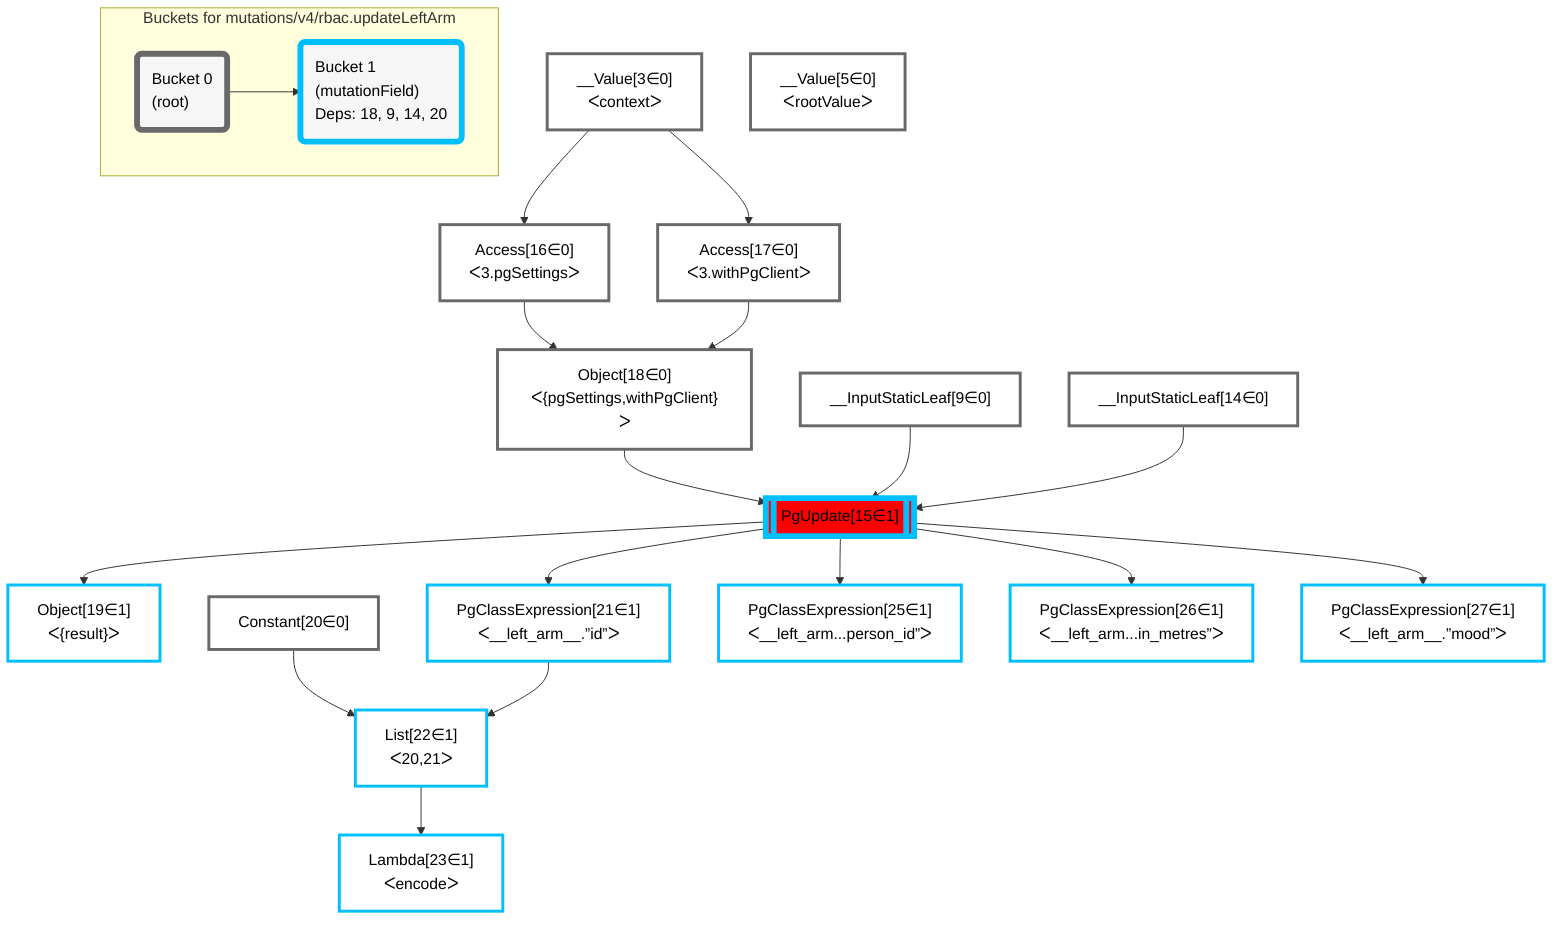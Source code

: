 graph TD
    classDef path fill:#eee,stroke:#000,color:#000
    classDef plan fill:#fff,stroke-width:3px,color:#000
    classDef itemplan fill:#fff,stroke-width:6px,color:#000
    classDef sideeffectplan fill:#f00,stroke-width:6px,color:#000
    classDef bucket fill:#f6f6f6,color:#000,stroke-width:6px,text-align:left


    %% define steps
    __Value3["__Value[3∈0]<br />ᐸcontextᐳ"]:::plan
    __Value5["__Value[5∈0]<br />ᐸrootValueᐳ"]:::plan
    __InputStaticLeaf9["__InputStaticLeaf[9∈0]"]:::plan
    __InputStaticLeaf14["__InputStaticLeaf[14∈0]"]:::plan
    Access16["Access[16∈0]<br />ᐸ3.pgSettingsᐳ"]:::plan
    Access17["Access[17∈0]<br />ᐸ3.withPgClientᐳ"]:::plan
    Object18["Object[18∈0]<br />ᐸ{pgSettings,withPgClient}ᐳ"]:::plan
    PgUpdate15[["PgUpdate[15∈1]"]]:::sideeffectplan
    Object19["Object[19∈1]<br />ᐸ{result}ᐳ"]:::plan
    Constant20["Constant[20∈0]"]:::plan
    PgClassExpression21["PgClassExpression[21∈1]<br />ᐸ__left_arm__.”id”ᐳ"]:::plan
    List22["List[22∈1]<br />ᐸ20,21ᐳ"]:::plan
    Lambda23["Lambda[23∈1]<br />ᐸencodeᐳ"]:::plan
    PgClassExpression25["PgClassExpression[25∈1]<br />ᐸ__left_arm...person_id”ᐳ"]:::plan
    PgClassExpression26["PgClassExpression[26∈1]<br />ᐸ__left_arm...in_metres”ᐳ"]:::plan
    PgClassExpression27["PgClassExpression[27∈1]<br />ᐸ__left_arm__.”mood”ᐳ"]:::plan

    %% plan dependencies
    __Value3 --> Access16
    __Value3 --> Access17
    Access16 & Access17 --> Object18
    Object18 & __InputStaticLeaf9 & __InputStaticLeaf14 --> PgUpdate15
    PgUpdate15 --> Object19
    PgUpdate15 --> PgClassExpression21
    Constant20 & PgClassExpression21 --> List22
    List22 --> Lambda23
    PgUpdate15 --> PgClassExpression25
    PgUpdate15 --> PgClassExpression26
    PgUpdate15 --> PgClassExpression27

    %% plan-to-path relationships

    subgraph "Buckets for mutations/v4/rbac.updateLeftArm"
    Bucket0("Bucket 0<br />(root)"):::bucket
    classDef bucket0 stroke:#696969
    class Bucket0,__Value3,__Value5,__InputStaticLeaf9,__InputStaticLeaf14,Access16,Access17,Object18,Constant20 bucket0
    Bucket1("Bucket 1<br />(mutationField)<br />Deps: 18, 9, 14, 20"):::bucket
    classDef bucket1 stroke:#00bfff
    class Bucket1,PgUpdate15,Object19,PgClassExpression21,List22,Lambda23,PgClassExpression25,PgClassExpression26,PgClassExpression27 bucket1
    Bucket0 --> Bucket1
    end